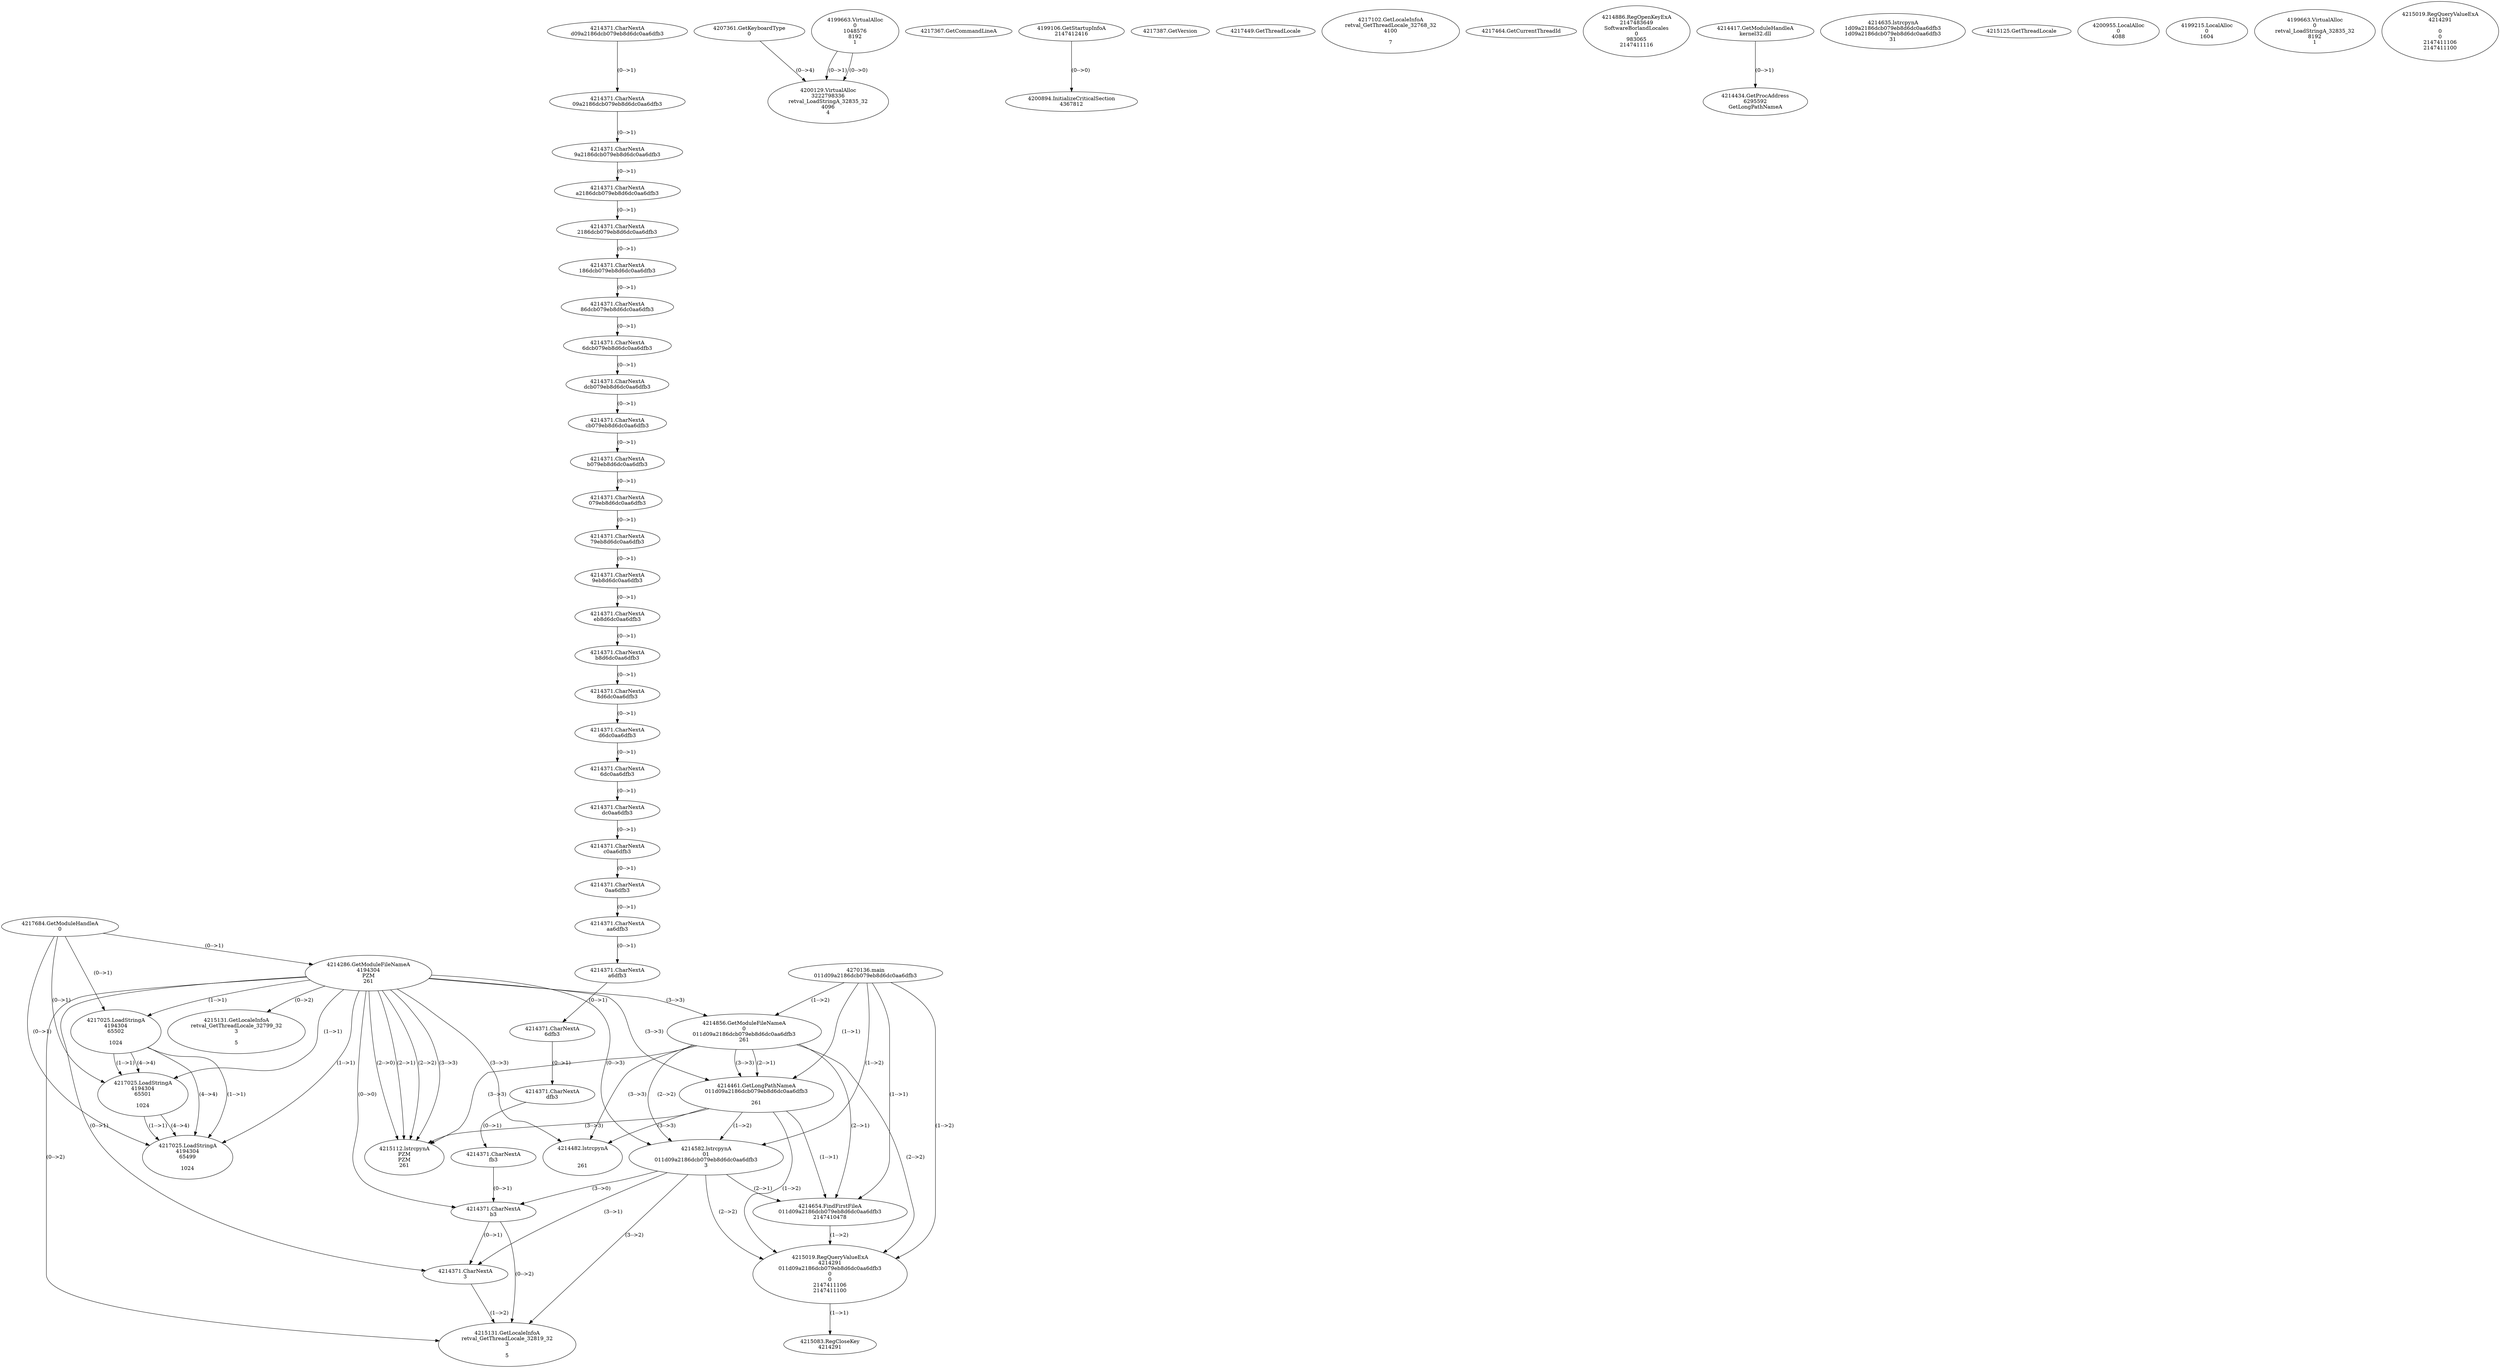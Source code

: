 // Global SCDG with merge call
digraph {
	0 [label="4270136.main
011d09a2186dcb079eb8d6dc0aa6dfb3"]
	1 [label="4217684.GetModuleHandleA
0"]
	2 [label="4207361.GetKeyboardType
0"]
	3 [label="4217367.GetCommandLineA
"]
	4 [label="4199106.GetStartupInfoA
2147412416"]
	5 [label="4217387.GetVersion
"]
	6 [label="4217449.GetThreadLocale
"]
	7 [label="4217102.GetLocaleInfoA
retval_GetThreadLocale_32768_32
4100

7"]
	8 [label="4217464.GetCurrentThreadId
"]
	9 [label="4214286.GetModuleFileNameA
4194304
PZM
261"]
	1 -> 9 [label="(0-->1)"]
	10 [label="4214856.GetModuleFileNameA
0
011d09a2186dcb079eb8d6dc0aa6dfb3
261"]
	0 -> 10 [label="(1-->2)"]
	9 -> 10 [label="(3-->3)"]
	11 [label="4214886.RegOpenKeyExA
2147483649
Software\Borland\Locales
0
983065
2147411116"]
	12 [label="4214417.GetModuleHandleA
kernel32.dll"]
	13 [label="4214434.GetProcAddress
6295592
GetLongPathNameA"]
	12 -> 13 [label="(0-->1)"]
	14 [label="4214461.GetLongPathNameA
011d09a2186dcb079eb8d6dc0aa6dfb3

261"]
	0 -> 14 [label="(1-->1)"]
	10 -> 14 [label="(2-->1)"]
	9 -> 14 [label="(3-->3)"]
	10 -> 14 [label="(3-->3)"]
	15 [label="4214582.lstrcpynA
01
011d09a2186dcb079eb8d6dc0aa6dfb3
3"]
	0 -> 15 [label="(1-->2)"]
	10 -> 15 [label="(2-->2)"]
	14 -> 15 [label="(1-->2)"]
	9 -> 15 [label="(0-->3)"]
	16 [label="4214371.CharNextA
d09a2186dcb079eb8d6dc0aa6dfb3"]
	17 [label="4214371.CharNextA
09a2186dcb079eb8d6dc0aa6dfb3"]
	16 -> 17 [label="(0-->1)"]
	18 [label="4214371.CharNextA
9a2186dcb079eb8d6dc0aa6dfb3"]
	17 -> 18 [label="(0-->1)"]
	19 [label="4214371.CharNextA
a2186dcb079eb8d6dc0aa6dfb3"]
	18 -> 19 [label="(0-->1)"]
	20 [label="4214371.CharNextA
2186dcb079eb8d6dc0aa6dfb3"]
	19 -> 20 [label="(0-->1)"]
	21 [label="4214371.CharNextA
186dcb079eb8d6dc0aa6dfb3"]
	20 -> 21 [label="(0-->1)"]
	22 [label="4214371.CharNextA
86dcb079eb8d6dc0aa6dfb3"]
	21 -> 22 [label="(0-->1)"]
	23 [label="4214371.CharNextA
6dcb079eb8d6dc0aa6dfb3"]
	22 -> 23 [label="(0-->1)"]
	24 [label="4214371.CharNextA
dcb079eb8d6dc0aa6dfb3"]
	23 -> 24 [label="(0-->1)"]
	25 [label="4214371.CharNextA
cb079eb8d6dc0aa6dfb3"]
	24 -> 25 [label="(0-->1)"]
	26 [label="4214371.CharNextA
b079eb8d6dc0aa6dfb3"]
	25 -> 26 [label="(0-->1)"]
	27 [label="4214371.CharNextA
079eb8d6dc0aa6dfb3"]
	26 -> 27 [label="(0-->1)"]
	28 [label="4214371.CharNextA
79eb8d6dc0aa6dfb3"]
	27 -> 28 [label="(0-->1)"]
	29 [label="4214371.CharNextA
9eb8d6dc0aa6dfb3"]
	28 -> 29 [label="(0-->1)"]
	30 [label="4214371.CharNextA
eb8d6dc0aa6dfb3"]
	29 -> 30 [label="(0-->1)"]
	31 [label="4214371.CharNextA
b8d6dc0aa6dfb3"]
	30 -> 31 [label="(0-->1)"]
	32 [label="4214371.CharNextA
8d6dc0aa6dfb3"]
	31 -> 32 [label="(0-->1)"]
	33 [label="4214371.CharNextA
d6dc0aa6dfb3"]
	32 -> 33 [label="(0-->1)"]
	34 [label="4214371.CharNextA
6dc0aa6dfb3"]
	33 -> 34 [label="(0-->1)"]
	35 [label="4214371.CharNextA
dc0aa6dfb3"]
	34 -> 35 [label="(0-->1)"]
	36 [label="4214371.CharNextA
c0aa6dfb3"]
	35 -> 36 [label="(0-->1)"]
	37 [label="4214371.CharNextA
0aa6dfb3"]
	36 -> 37 [label="(0-->1)"]
	38 [label="4214371.CharNextA
aa6dfb3"]
	37 -> 38 [label="(0-->1)"]
	39 [label="4214371.CharNextA
a6dfb3"]
	38 -> 39 [label="(0-->1)"]
	40 [label="4214371.CharNextA
6dfb3"]
	39 -> 40 [label="(0-->1)"]
	41 [label="4214371.CharNextA
dfb3"]
	40 -> 41 [label="(0-->1)"]
	42 [label="4214371.CharNextA
fb3"]
	41 -> 42 [label="(0-->1)"]
	43 [label="4214371.CharNextA
b3"]
	42 -> 43 [label="(0-->1)"]
	9 -> 43 [label="(0-->0)"]
	15 -> 43 [label="(3-->0)"]
	44 [label="4214371.CharNextA
3"]
	9 -> 44 [label="(0-->1)"]
	15 -> 44 [label="(3-->1)"]
	43 -> 44 [label="(0-->1)"]
	45 [label="4214635.lstrcpynA
1d09a2186dcb079eb8d6dc0aa6dfb3
1d09a2186dcb079eb8d6dc0aa6dfb3
31"]
	46 [label="4214654.FindFirstFileA
011d09a2186dcb079eb8d6dc0aa6dfb3
2147410478"]
	0 -> 46 [label="(1-->1)"]
	10 -> 46 [label="(2-->1)"]
	14 -> 46 [label="(1-->1)"]
	15 -> 46 [label="(2-->1)"]
	47 [label="4215019.RegQueryValueExA
4214291
011d09a2186dcb079eb8d6dc0aa6dfb3
0
0
2147411106
2147411100"]
	0 -> 47 [label="(1-->2)"]
	10 -> 47 [label="(2-->2)"]
	14 -> 47 [label="(1-->2)"]
	15 -> 47 [label="(2-->2)"]
	46 -> 47 [label="(1-->2)"]
	48 [label="4215083.RegCloseKey
4214291"]
	47 -> 48 [label="(1-->1)"]
	49 [label="4215112.lstrcpynA
PZM
PZM
261"]
	9 -> 49 [label="(2-->1)"]
	9 -> 49 [label="(2-->2)"]
	9 -> 49 [label="(3-->3)"]
	10 -> 49 [label="(3-->3)"]
	14 -> 49 [label="(3-->3)"]
	9 -> 49 [label="(2-->0)"]
	50 [label="4215125.GetThreadLocale
"]
	51 [label="4215131.GetLocaleInfoA
retval_GetThreadLocale_32819_32
3

5"]
	9 -> 51 [label="(0-->2)"]
	15 -> 51 [label="(3-->2)"]
	43 -> 51 [label="(0-->2)"]
	44 -> 51 [label="(1-->2)"]
	52 [label="4217025.LoadStringA
4194304
65502

1024"]
	1 -> 52 [label="(0-->1)"]
	9 -> 52 [label="(1-->1)"]
	53 [label="4217025.LoadStringA
4194304
65501

1024"]
	1 -> 53 [label="(0-->1)"]
	9 -> 53 [label="(1-->1)"]
	52 -> 53 [label="(1-->1)"]
	52 -> 53 [label="(4-->4)"]
	54 [label="4217025.LoadStringA
4194304
65499

1024"]
	1 -> 54 [label="(0-->1)"]
	9 -> 54 [label="(1-->1)"]
	52 -> 54 [label="(1-->1)"]
	53 -> 54 [label="(1-->1)"]
	52 -> 54 [label="(4-->4)"]
	53 -> 54 [label="(4-->4)"]
	55 [label="4200894.InitializeCriticalSection
4367812"]
	4 -> 55 [label="(0-->0)"]
	56 [label="4200955.LocalAlloc
0
4088"]
	57 [label="4199663.VirtualAlloc
0
1048576
8192
1"]
	58 [label="4199215.LocalAlloc
0
1604"]
	59 [label="4200129.VirtualAlloc
3222798336
retval_LoadStringA_32835_32
4096
4"]
	57 -> 59 [label="(0-->1)"]
	2 -> 59 [label="(0-->4)"]
	57 -> 59 [label="(0-->0)"]
	60 [label="4199663.VirtualAlloc
0
retval_LoadStringA_32835_32
8192
1"]
	61 [label="4214482.lstrcpynA


261"]
	9 -> 61 [label="(3-->3)"]
	10 -> 61 [label="(3-->3)"]
	14 -> 61 [label="(3-->3)"]
	62 [label="4215019.RegQueryValueExA
4214291

0
0
2147411106
2147411100"]
	63 [label="4215131.GetLocaleInfoA
retval_GetThreadLocale_32799_32
3

5"]
	9 -> 63 [label="(0-->2)"]
}
